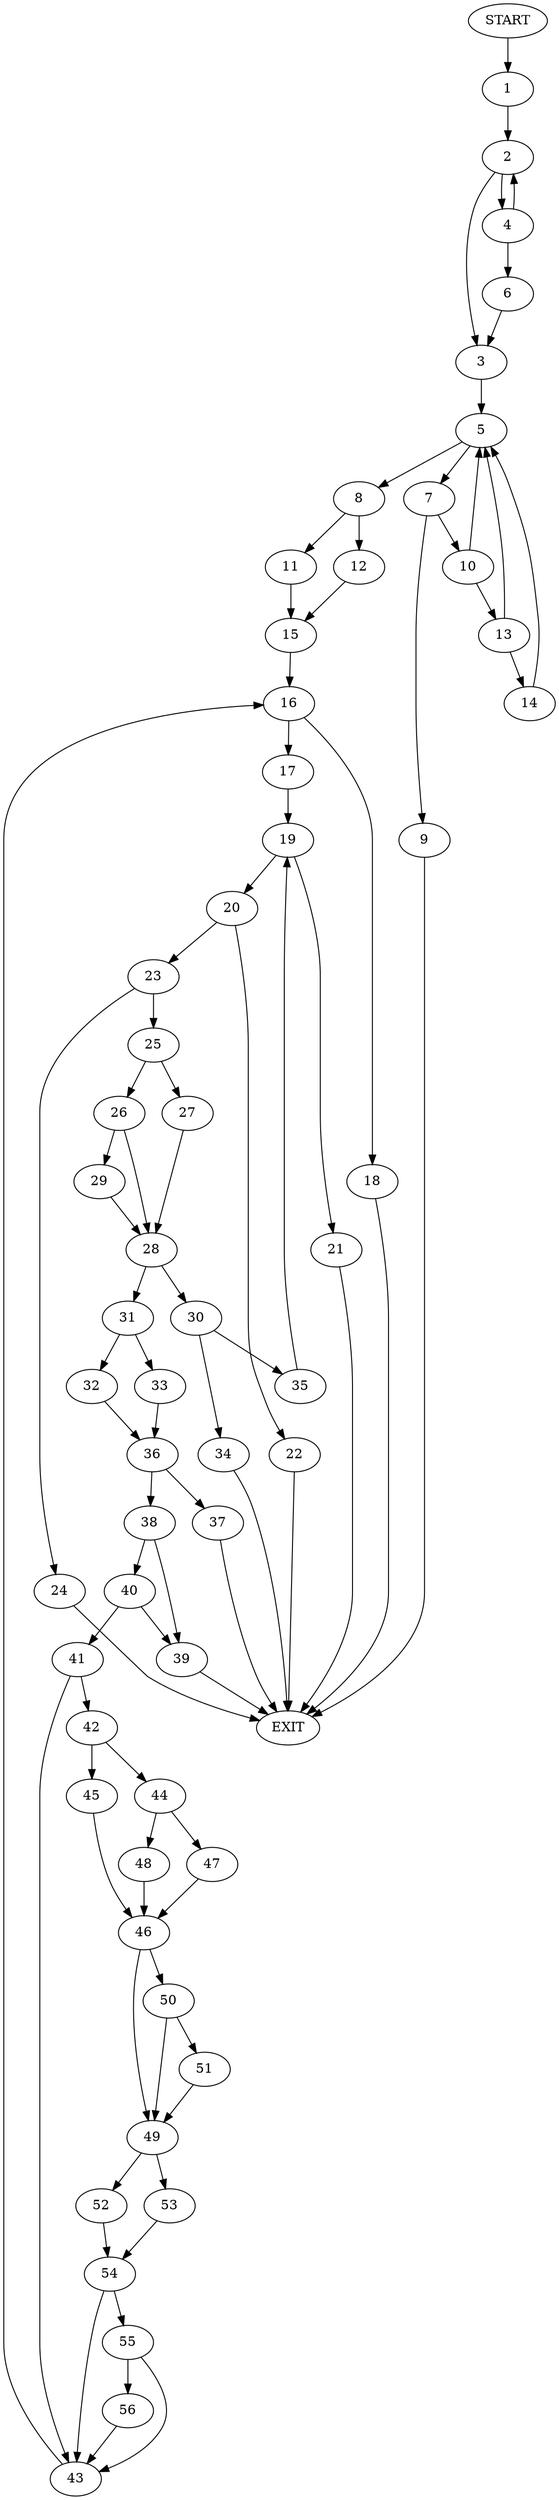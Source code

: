 digraph {
0 [label="START"]
57 [label="EXIT"]
0 -> 1
1 -> 2
2 -> 3
2 -> 4
3 -> 5
4 -> 6
4 -> 2
6 -> 3
5 -> 7
5 -> 8
7 -> 9
7 -> 10
8 -> 11
8 -> 12
10 -> 5
10 -> 13
9 -> 57
13 -> 5
13 -> 14
14 -> 5
12 -> 15
11 -> 15
15 -> 16
16 -> 17
16 -> 18
17 -> 19
18 -> 57
19 -> 20
19 -> 21
20 -> 22
20 -> 23
21 -> 57
23 -> 24
23 -> 25
22 -> 57
24 -> 57
25 -> 26
25 -> 27
27 -> 28
26 -> 29
26 -> 28
28 -> 30
28 -> 31
29 -> 28
31 -> 32
31 -> 33
30 -> 34
30 -> 35
32 -> 36
33 -> 36
34 -> 57
35 -> 19
36 -> 37
36 -> 38
37 -> 57
38 -> 39
38 -> 40
40 -> 41
40 -> 39
39 -> 57
41 -> 42
41 -> 43
43 -> 16
42 -> 44
42 -> 45
45 -> 46
44 -> 47
44 -> 48
47 -> 46
48 -> 46
46 -> 49
46 -> 50
50 -> 49
50 -> 51
49 -> 52
49 -> 53
51 -> 49
52 -> 54
53 -> 54
54 -> 55
54 -> 43
55 -> 56
55 -> 43
56 -> 43
}
